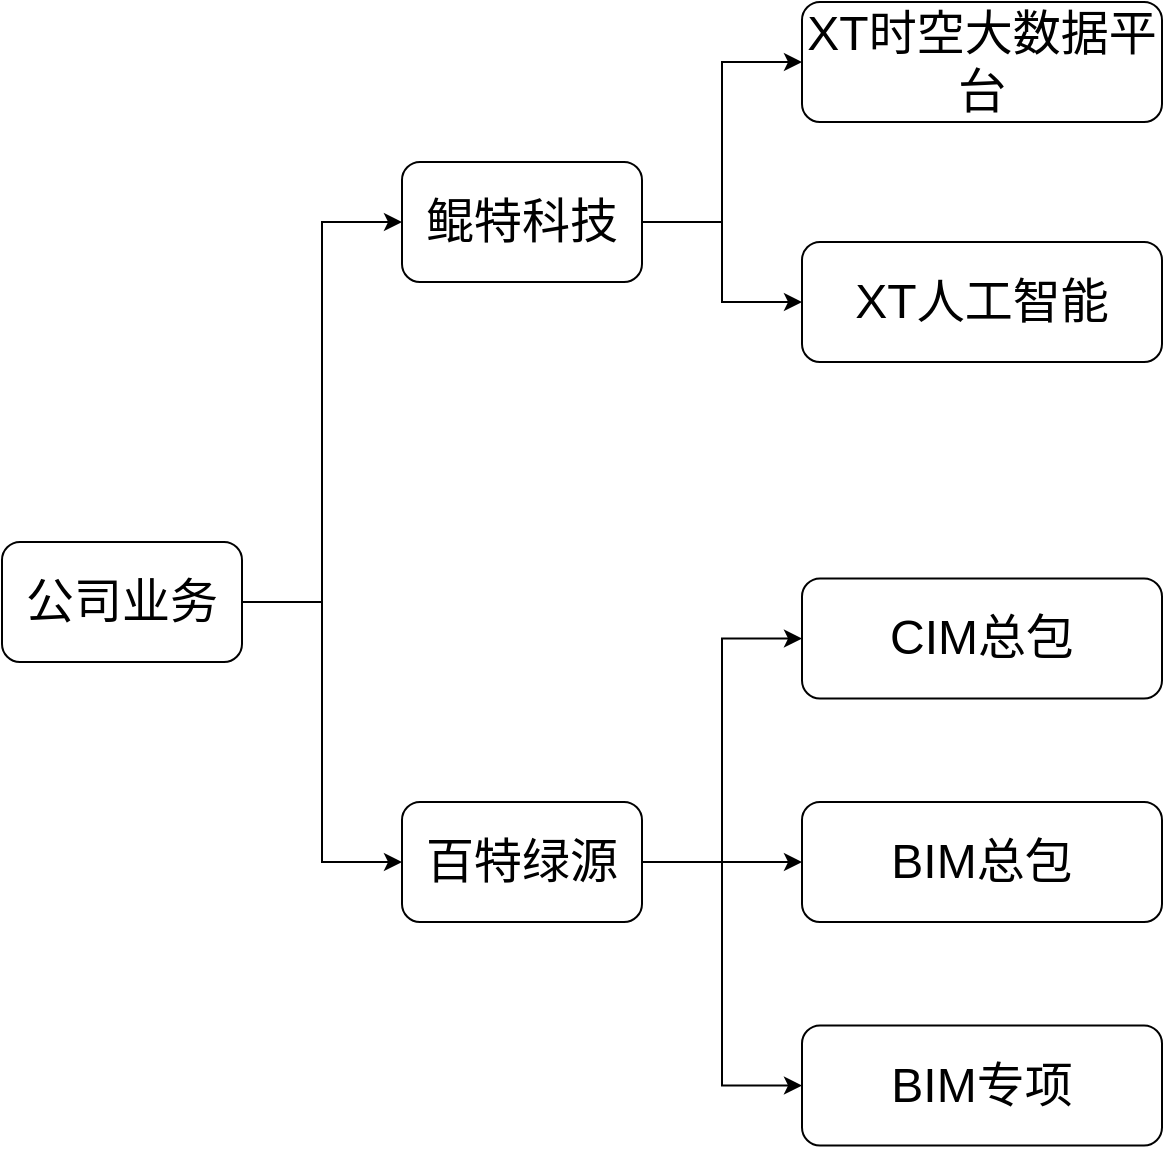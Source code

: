 <mxfile version="23.1.1" type="github">
  <diagram name="第 1 页" id="n8LWS-MoS3wE_tCHsdFM">
    <mxGraphModel dx="1434" dy="1601" grid="1" gridSize="10" guides="1" tooltips="1" connect="1" arrows="1" fold="1" page="1" pageScale="1" pageWidth="1169" pageHeight="827" math="0" shadow="0">
      <root>
        <mxCell id="0" />
        <mxCell id="1" parent="0" />
        <mxCell id="4nuF2kWgVF-aEByMuvn9-3" style="edgeStyle=orthogonalEdgeStyle;rounded=0;orthogonalLoop=1;jettySize=auto;html=1;entryX=0;entryY=0.5;entryDx=0;entryDy=0;" edge="1" parent="1" source="4nuF2kWgVF-aEByMuvn9-1" target="4nuF2kWgVF-aEByMuvn9-2">
          <mxGeometry relative="1" as="geometry" />
        </mxCell>
        <mxCell id="4nuF2kWgVF-aEByMuvn9-5" style="edgeStyle=orthogonalEdgeStyle;rounded=0;orthogonalLoop=1;jettySize=auto;html=1;entryX=0;entryY=0.5;entryDx=0;entryDy=0;" edge="1" parent="1" source="4nuF2kWgVF-aEByMuvn9-1" target="4nuF2kWgVF-aEByMuvn9-4">
          <mxGeometry relative="1" as="geometry" />
        </mxCell>
        <mxCell id="4nuF2kWgVF-aEByMuvn9-1" value="公司业务" style="rounded=1;whiteSpace=wrap;html=1;fontSize=24;" vertex="1" parent="1">
          <mxGeometry x="80" y="230" width="120" height="60" as="geometry" />
        </mxCell>
        <mxCell id="4nuF2kWgVF-aEByMuvn9-14" style="edgeStyle=orthogonalEdgeStyle;rounded=0;orthogonalLoop=1;jettySize=auto;html=1;entryX=0;entryY=0.5;entryDx=0;entryDy=0;" edge="1" parent="1" source="4nuF2kWgVF-aEByMuvn9-2" target="4nuF2kWgVF-aEByMuvn9-13">
          <mxGeometry relative="1" as="geometry" />
        </mxCell>
        <mxCell id="4nuF2kWgVF-aEByMuvn9-16" style="edgeStyle=orthogonalEdgeStyle;rounded=0;orthogonalLoop=1;jettySize=auto;html=1;" edge="1" parent="1" source="4nuF2kWgVF-aEByMuvn9-2" target="4nuF2kWgVF-aEByMuvn9-15">
          <mxGeometry relative="1" as="geometry" />
        </mxCell>
        <mxCell id="4nuF2kWgVF-aEByMuvn9-2" value="鲲特科技" style="rounded=1;whiteSpace=wrap;html=1;fontSize=24;" vertex="1" parent="1">
          <mxGeometry x="280" y="40" width="120" height="60" as="geometry" />
        </mxCell>
        <mxCell id="4nuF2kWgVF-aEByMuvn9-7" style="edgeStyle=orthogonalEdgeStyle;rounded=0;orthogonalLoop=1;jettySize=auto;html=1;entryX=0;entryY=0.5;entryDx=0;entryDy=0;" edge="1" parent="1" source="4nuF2kWgVF-aEByMuvn9-4" target="4nuF2kWgVF-aEByMuvn9-6">
          <mxGeometry relative="1" as="geometry" />
        </mxCell>
        <mxCell id="4nuF2kWgVF-aEByMuvn9-10" style="edgeStyle=orthogonalEdgeStyle;rounded=0;orthogonalLoop=1;jettySize=auto;html=1;entryX=0;entryY=0.5;entryDx=0;entryDy=0;" edge="1" parent="1" source="4nuF2kWgVF-aEByMuvn9-4" target="4nuF2kWgVF-aEByMuvn9-9">
          <mxGeometry relative="1" as="geometry" />
        </mxCell>
        <mxCell id="4nuF2kWgVF-aEByMuvn9-12" style="edgeStyle=orthogonalEdgeStyle;rounded=0;orthogonalLoop=1;jettySize=auto;html=1;entryX=0;entryY=0.5;entryDx=0;entryDy=0;" edge="1" parent="1" source="4nuF2kWgVF-aEByMuvn9-4" target="4nuF2kWgVF-aEByMuvn9-11">
          <mxGeometry relative="1" as="geometry" />
        </mxCell>
        <mxCell id="4nuF2kWgVF-aEByMuvn9-4" value="百特绿源" style="rounded=1;whiteSpace=wrap;html=1;fontSize=24;" vertex="1" parent="1">
          <mxGeometry x="280" y="360" width="120" height="60" as="geometry" />
        </mxCell>
        <mxCell id="4nuF2kWgVF-aEByMuvn9-6" value="BIM总包" style="rounded=1;whiteSpace=wrap;html=1;fontSize=24;" vertex="1" parent="1">
          <mxGeometry x="480" y="360" width="180" height="60" as="geometry" />
        </mxCell>
        <mxCell id="4nuF2kWgVF-aEByMuvn9-9" value="BIM专项" style="rounded=1;whiteSpace=wrap;html=1;fontSize=24;" vertex="1" parent="1">
          <mxGeometry x="480" y="471.75" width="180" height="60" as="geometry" />
        </mxCell>
        <mxCell id="4nuF2kWgVF-aEByMuvn9-11" value="CIM总包" style="rounded=1;whiteSpace=wrap;html=1;fontSize=24;" vertex="1" parent="1">
          <mxGeometry x="480" y="248.25" width="180" height="60" as="geometry" />
        </mxCell>
        <mxCell id="4nuF2kWgVF-aEByMuvn9-13" value="XT时空大数据平台" style="rounded=1;whiteSpace=wrap;html=1;fontSize=24;" vertex="1" parent="1">
          <mxGeometry x="480" y="-40" width="180" height="60" as="geometry" />
        </mxCell>
        <mxCell id="4nuF2kWgVF-aEByMuvn9-15" value="XT人工智能" style="rounded=1;whiteSpace=wrap;html=1;fontSize=24;" vertex="1" parent="1">
          <mxGeometry x="480" y="80" width="180" height="60" as="geometry" />
        </mxCell>
      </root>
    </mxGraphModel>
  </diagram>
</mxfile>
